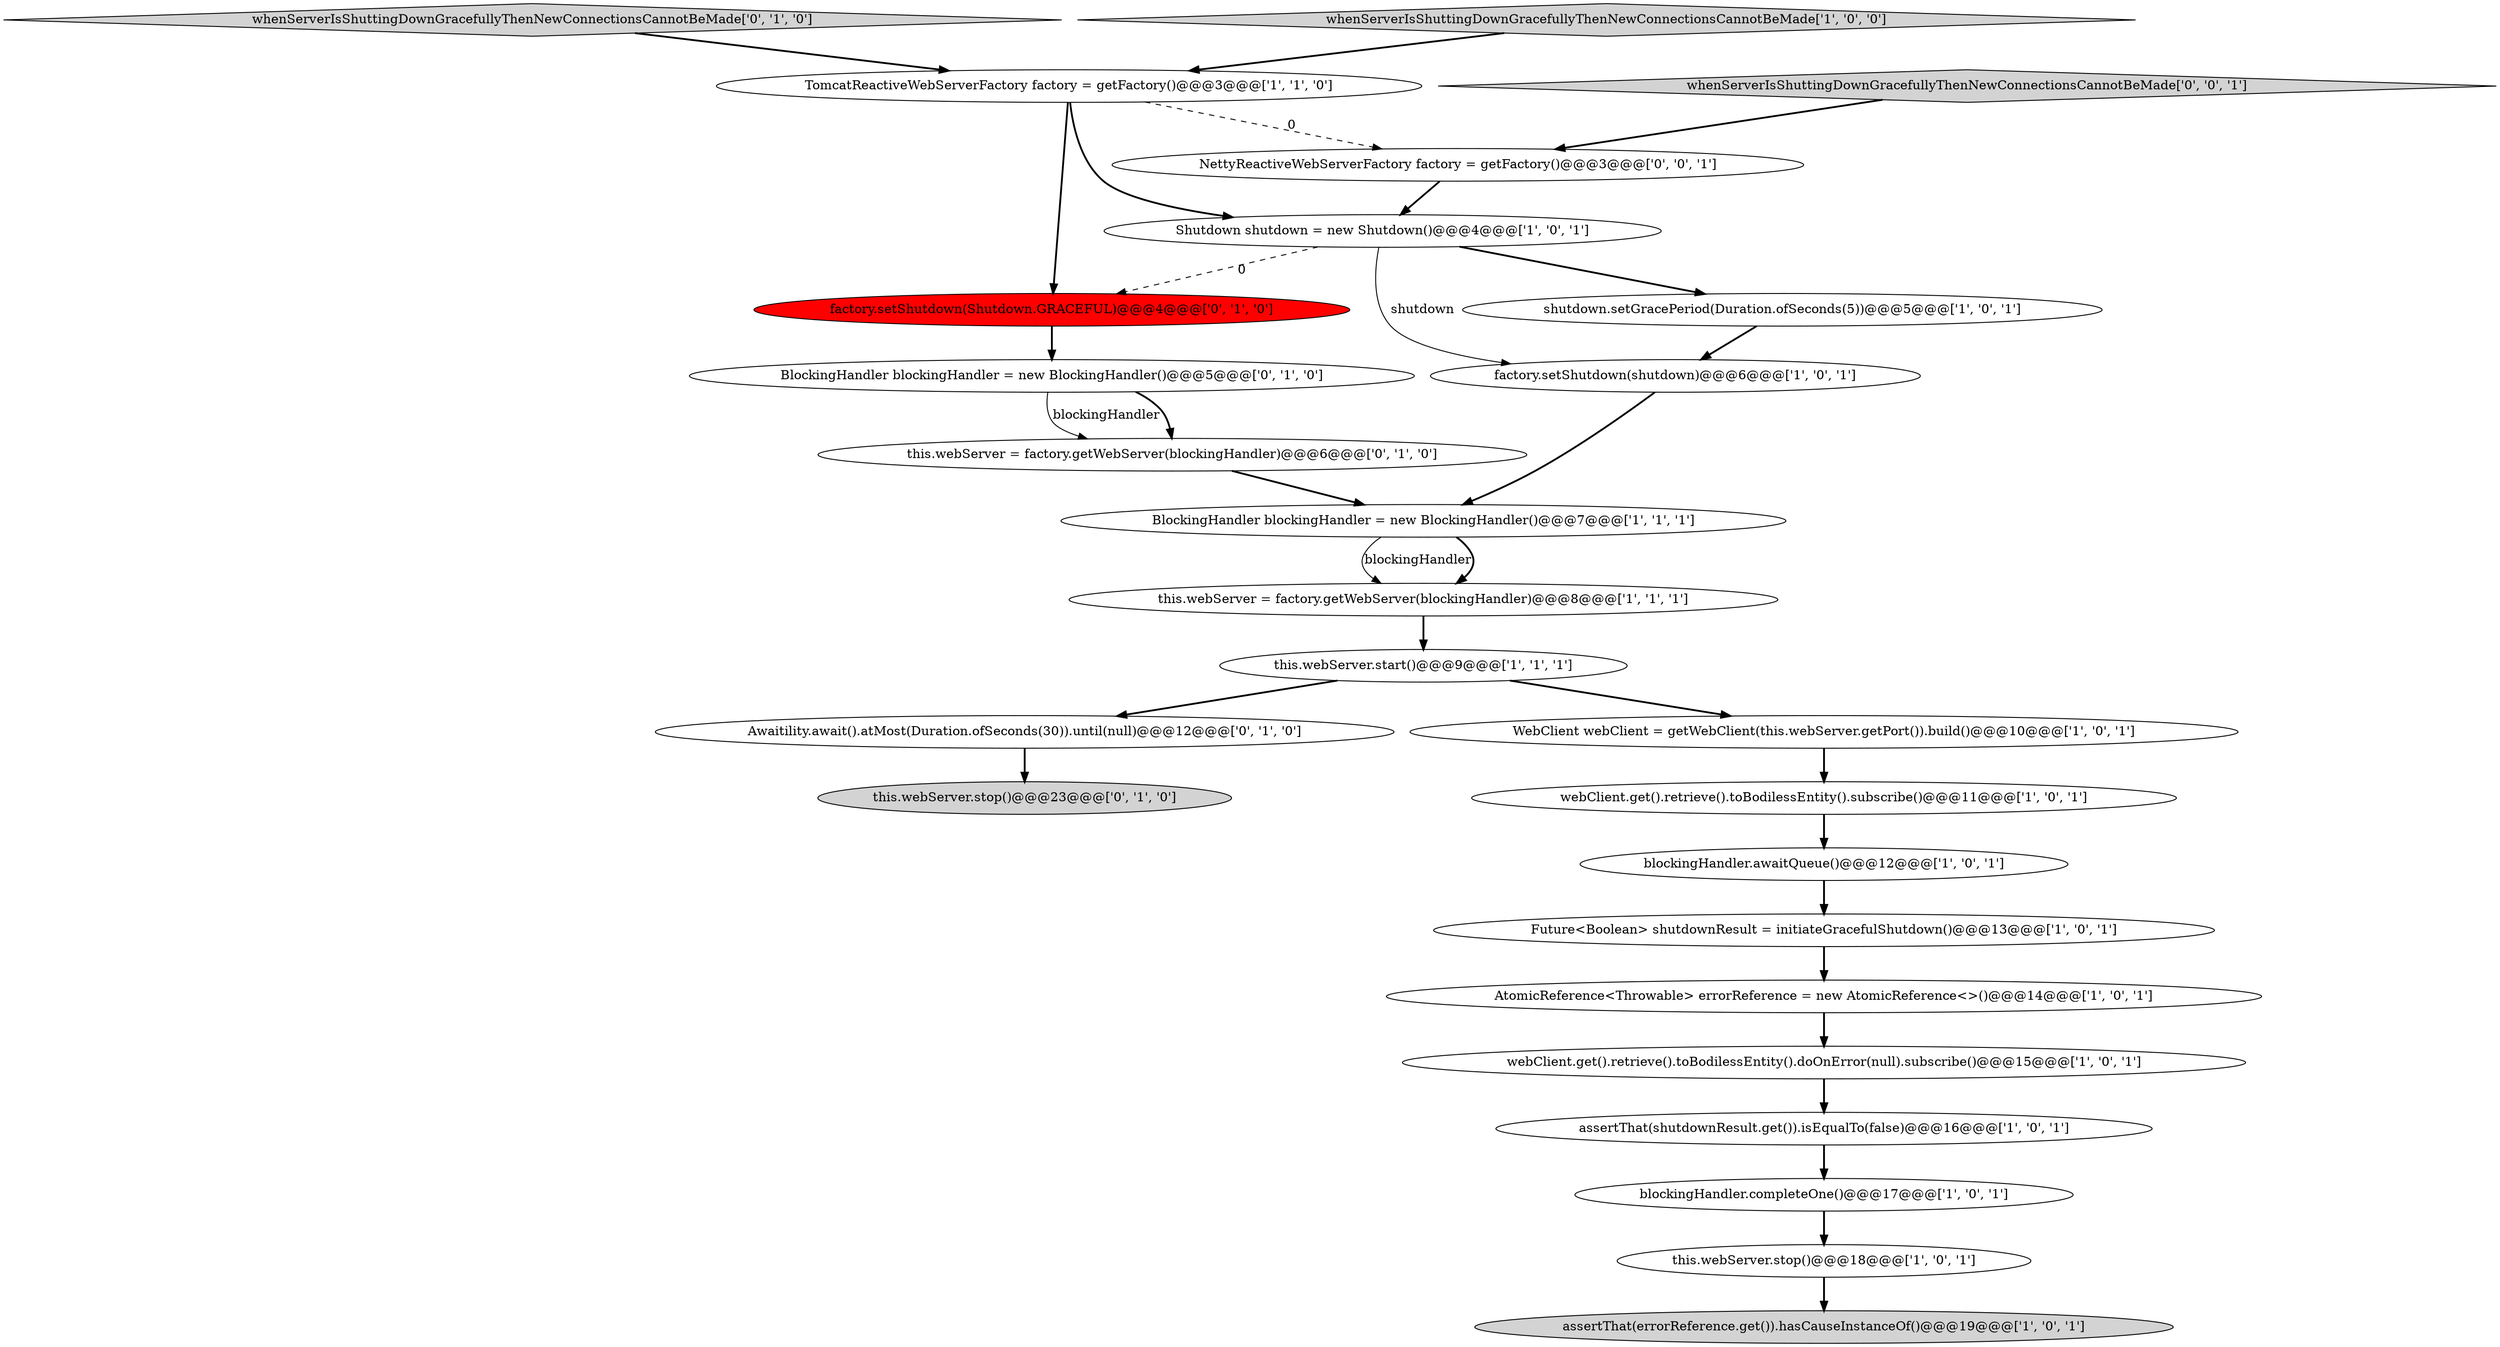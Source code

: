 digraph {
18 [style = filled, label = "whenServerIsShuttingDownGracefullyThenNewConnectionsCannotBeMade['0', '1', '0']", fillcolor = lightgray, shape = diamond image = "AAA0AAABBB2BBB"];
14 [style = filled, label = "whenServerIsShuttingDownGracefullyThenNewConnectionsCannotBeMade['1', '0', '0']", fillcolor = lightgray, shape = diamond image = "AAA0AAABBB1BBB"];
19 [style = filled, label = "this.webServer = factory.getWebServer(blockingHandler)@@@6@@@['0', '1', '0']", fillcolor = white, shape = ellipse image = "AAA0AAABBB2BBB"];
21 [style = filled, label = "Awaitility.await().atMost(Duration.ofSeconds(30)).until(null)@@@12@@@['0', '1', '0']", fillcolor = white, shape = ellipse image = "AAA0AAABBB2BBB"];
7 [style = filled, label = "WebClient webClient = getWebClient(this.webServer.getPort()).build()@@@10@@@['1', '0', '1']", fillcolor = white, shape = ellipse image = "AAA0AAABBB1BBB"];
9 [style = filled, label = "factory.setShutdown(shutdown)@@@6@@@['1', '0', '1']", fillcolor = white, shape = ellipse image = "AAA0AAABBB1BBB"];
16 [style = filled, label = "this.webServer = factory.getWebServer(blockingHandler)@@@8@@@['1', '1', '1']", fillcolor = white, shape = ellipse image = "AAA0AAABBB1BBB"];
13 [style = filled, label = "Future<Boolean> shutdownResult = initiateGracefulShutdown()@@@13@@@['1', '0', '1']", fillcolor = white, shape = ellipse image = "AAA0AAABBB1BBB"];
17 [style = filled, label = "assertThat(shutdownResult.get()).isEqualTo(false)@@@16@@@['1', '0', '1']", fillcolor = white, shape = ellipse image = "AAA0AAABBB1BBB"];
23 [style = filled, label = "factory.setShutdown(Shutdown.GRACEFUL)@@@4@@@['0', '1', '0']", fillcolor = red, shape = ellipse image = "AAA1AAABBB2BBB"];
3 [style = filled, label = "blockingHandler.awaitQueue()@@@12@@@['1', '0', '1']", fillcolor = white, shape = ellipse image = "AAA0AAABBB1BBB"];
22 [style = filled, label = "this.webServer.stop()@@@23@@@['0', '1', '0']", fillcolor = lightgray, shape = ellipse image = "AAA0AAABBB2BBB"];
15 [style = filled, label = "TomcatReactiveWebServerFactory factory = getFactory()@@@3@@@['1', '1', '0']", fillcolor = white, shape = ellipse image = "AAA0AAABBB1BBB"];
6 [style = filled, label = "webClient.get().retrieve().toBodilessEntity().doOnError(null).subscribe()@@@15@@@['1', '0', '1']", fillcolor = white, shape = ellipse image = "AAA0AAABBB1BBB"];
10 [style = filled, label = "assertThat(errorReference.get()).hasCauseInstanceOf()@@@19@@@['1', '0', '1']", fillcolor = lightgray, shape = ellipse image = "AAA0AAABBB1BBB"];
20 [style = filled, label = "BlockingHandler blockingHandler = new BlockingHandler()@@@5@@@['0', '1', '0']", fillcolor = white, shape = ellipse image = "AAA0AAABBB2BBB"];
1 [style = filled, label = "AtomicReference<Throwable> errorReference = new AtomicReference<>()@@@14@@@['1', '0', '1']", fillcolor = white, shape = ellipse image = "AAA0AAABBB1BBB"];
8 [style = filled, label = "webClient.get().retrieve().toBodilessEntity().subscribe()@@@11@@@['1', '0', '1']", fillcolor = white, shape = ellipse image = "AAA0AAABBB1BBB"];
12 [style = filled, label = "this.webServer.stop()@@@18@@@['1', '0', '1']", fillcolor = white, shape = ellipse image = "AAA0AAABBB1BBB"];
2 [style = filled, label = "blockingHandler.completeOne()@@@17@@@['1', '0', '1']", fillcolor = white, shape = ellipse image = "AAA0AAABBB1BBB"];
5 [style = filled, label = "Shutdown shutdown = new Shutdown()@@@4@@@['1', '0', '1']", fillcolor = white, shape = ellipse image = "AAA0AAABBB1BBB"];
0 [style = filled, label = "this.webServer.start()@@@9@@@['1', '1', '1']", fillcolor = white, shape = ellipse image = "AAA0AAABBB1BBB"];
4 [style = filled, label = "BlockingHandler blockingHandler = new BlockingHandler()@@@7@@@['1', '1', '1']", fillcolor = white, shape = ellipse image = "AAA0AAABBB1BBB"];
25 [style = filled, label = "NettyReactiveWebServerFactory factory = getFactory()@@@3@@@['0', '0', '1']", fillcolor = white, shape = ellipse image = "AAA0AAABBB3BBB"];
11 [style = filled, label = "shutdown.setGracePeriod(Duration.ofSeconds(5))@@@5@@@['1', '0', '1']", fillcolor = white, shape = ellipse image = "AAA0AAABBB1BBB"];
24 [style = filled, label = "whenServerIsShuttingDownGracefullyThenNewConnectionsCannotBeMade['0', '0', '1']", fillcolor = lightgray, shape = diamond image = "AAA0AAABBB3BBB"];
6->17 [style = bold, label=""];
15->23 [style = bold, label=""];
16->0 [style = bold, label=""];
23->20 [style = bold, label=""];
5->23 [style = dashed, label="0"];
20->19 [style = solid, label="blockingHandler"];
9->4 [style = bold, label=""];
8->3 [style = bold, label=""];
18->15 [style = bold, label=""];
0->21 [style = bold, label=""];
11->9 [style = bold, label=""];
7->8 [style = bold, label=""];
5->9 [style = solid, label="shutdown"];
13->1 [style = bold, label=""];
15->5 [style = bold, label=""];
2->12 [style = bold, label=""];
0->7 [style = bold, label=""];
15->25 [style = dashed, label="0"];
12->10 [style = bold, label=""];
1->6 [style = bold, label=""];
17->2 [style = bold, label=""];
21->22 [style = bold, label=""];
24->25 [style = bold, label=""];
4->16 [style = solid, label="blockingHandler"];
3->13 [style = bold, label=""];
25->5 [style = bold, label=""];
14->15 [style = bold, label=""];
5->11 [style = bold, label=""];
19->4 [style = bold, label=""];
20->19 [style = bold, label=""];
4->16 [style = bold, label=""];
}
